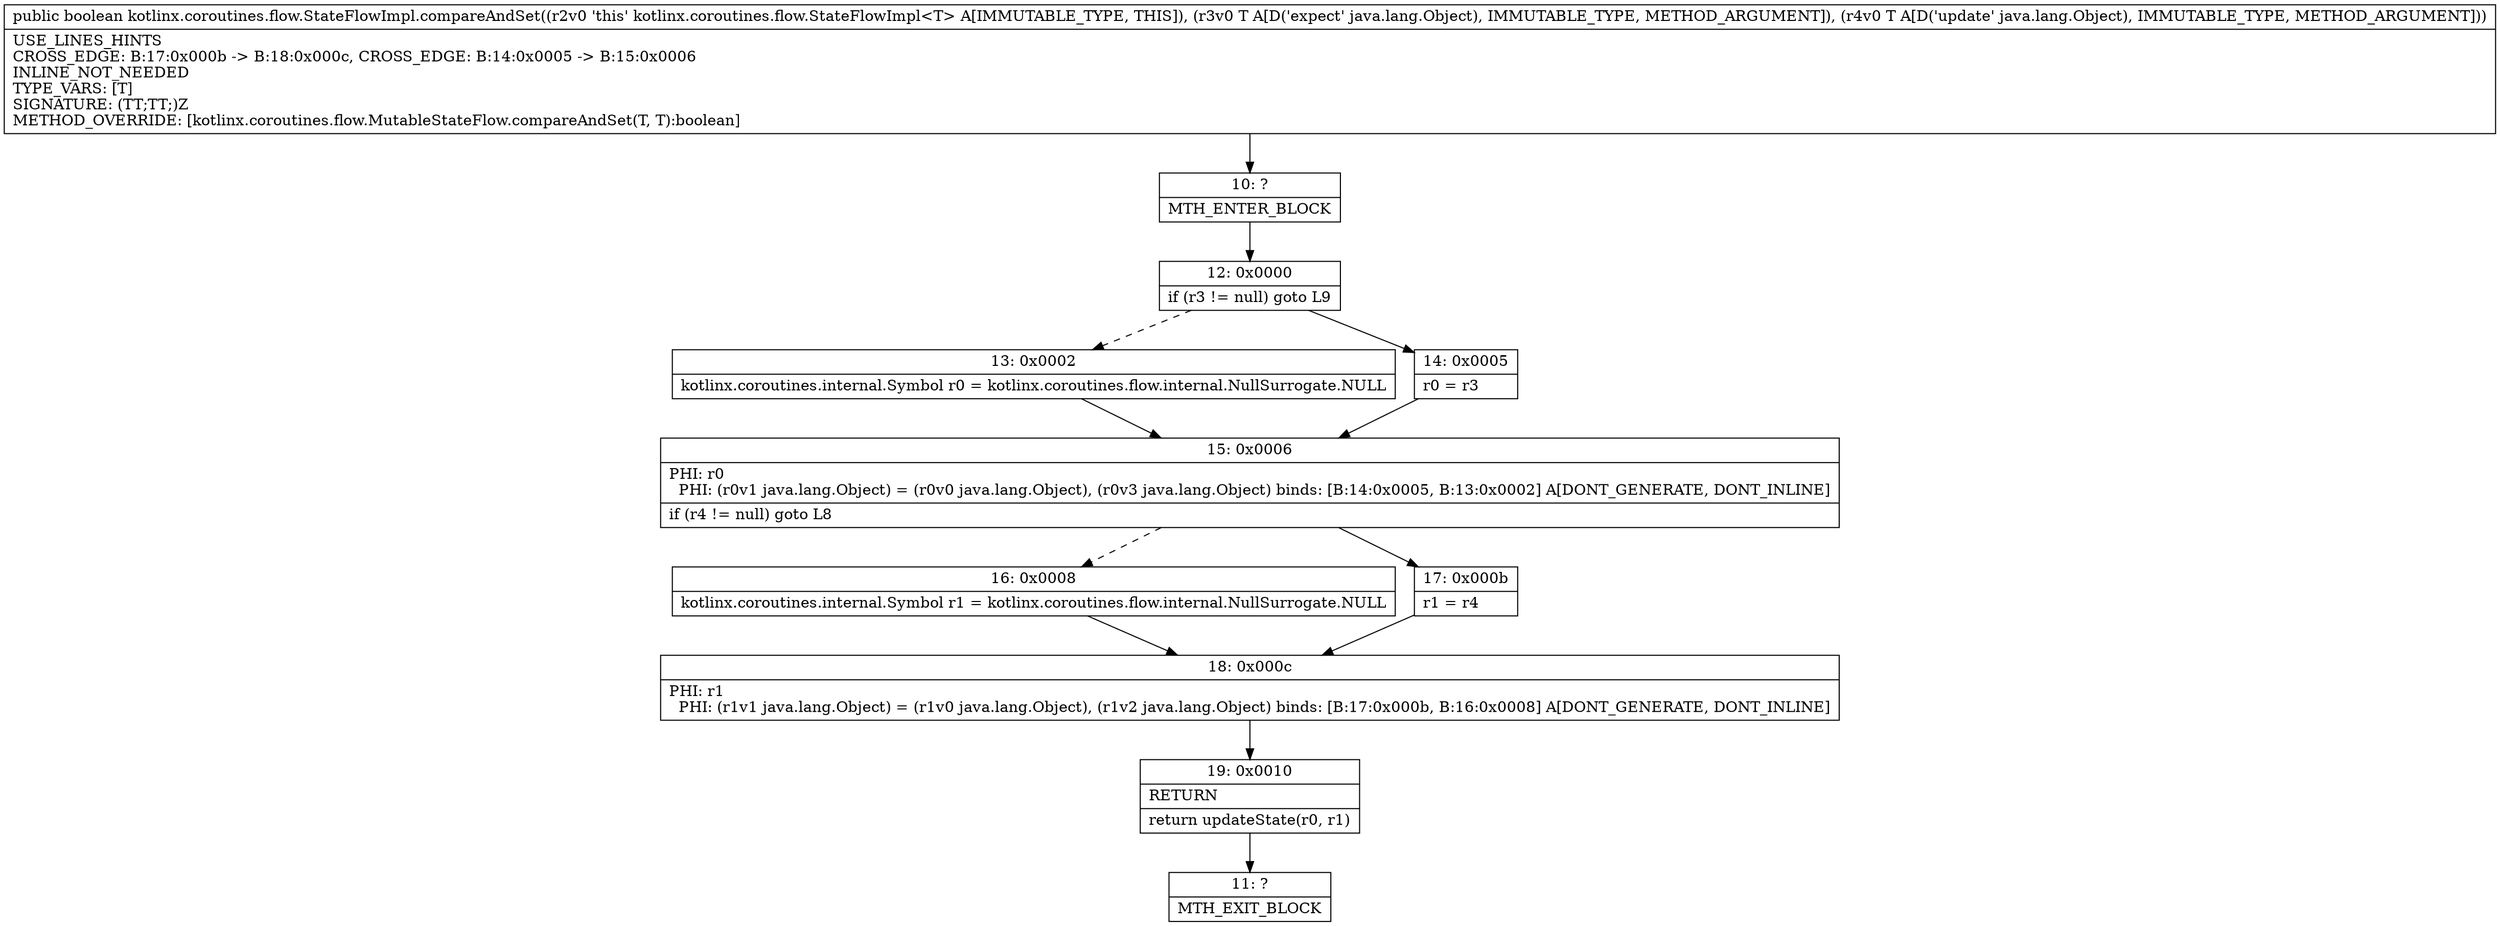 digraph "CFG forkotlinx.coroutines.flow.StateFlowImpl.compareAndSet(Ljava\/lang\/Object;Ljava\/lang\/Object;)Z" {
Node_10 [shape=record,label="{10\:\ ?|MTH_ENTER_BLOCK\l}"];
Node_12 [shape=record,label="{12\:\ 0x0000|if (r3 != null) goto L9\l}"];
Node_13 [shape=record,label="{13\:\ 0x0002|kotlinx.coroutines.internal.Symbol r0 = kotlinx.coroutines.flow.internal.NullSurrogate.NULL\l}"];
Node_15 [shape=record,label="{15\:\ 0x0006|PHI: r0 \l  PHI: (r0v1 java.lang.Object) = (r0v0 java.lang.Object), (r0v3 java.lang.Object) binds: [B:14:0x0005, B:13:0x0002] A[DONT_GENERATE, DONT_INLINE]\l|if (r4 != null) goto L8\l}"];
Node_16 [shape=record,label="{16\:\ 0x0008|kotlinx.coroutines.internal.Symbol r1 = kotlinx.coroutines.flow.internal.NullSurrogate.NULL\l}"];
Node_18 [shape=record,label="{18\:\ 0x000c|PHI: r1 \l  PHI: (r1v1 java.lang.Object) = (r1v0 java.lang.Object), (r1v2 java.lang.Object) binds: [B:17:0x000b, B:16:0x0008] A[DONT_GENERATE, DONT_INLINE]\l}"];
Node_19 [shape=record,label="{19\:\ 0x0010|RETURN\l|return updateState(r0, r1)\l}"];
Node_11 [shape=record,label="{11\:\ ?|MTH_EXIT_BLOCK\l}"];
Node_17 [shape=record,label="{17\:\ 0x000b|r1 = r4\l}"];
Node_14 [shape=record,label="{14\:\ 0x0005|r0 = r3\l}"];
MethodNode[shape=record,label="{public boolean kotlinx.coroutines.flow.StateFlowImpl.compareAndSet((r2v0 'this' kotlinx.coroutines.flow.StateFlowImpl\<T\> A[IMMUTABLE_TYPE, THIS]), (r3v0 T A[D('expect' java.lang.Object), IMMUTABLE_TYPE, METHOD_ARGUMENT]), (r4v0 T A[D('update' java.lang.Object), IMMUTABLE_TYPE, METHOD_ARGUMENT]))  | USE_LINES_HINTS\lCROSS_EDGE: B:17:0x000b \-\> B:18:0x000c, CROSS_EDGE: B:14:0x0005 \-\> B:15:0x0006\lINLINE_NOT_NEEDED\lTYPE_VARS: [T]\lSIGNATURE: (TT;TT;)Z\lMETHOD_OVERRIDE: [kotlinx.coroutines.flow.MutableStateFlow.compareAndSet(T, T):boolean]\l}"];
MethodNode -> Node_10;Node_10 -> Node_12;
Node_12 -> Node_13[style=dashed];
Node_12 -> Node_14;
Node_13 -> Node_15;
Node_15 -> Node_16[style=dashed];
Node_15 -> Node_17;
Node_16 -> Node_18;
Node_18 -> Node_19;
Node_19 -> Node_11;
Node_17 -> Node_18;
Node_14 -> Node_15;
}

